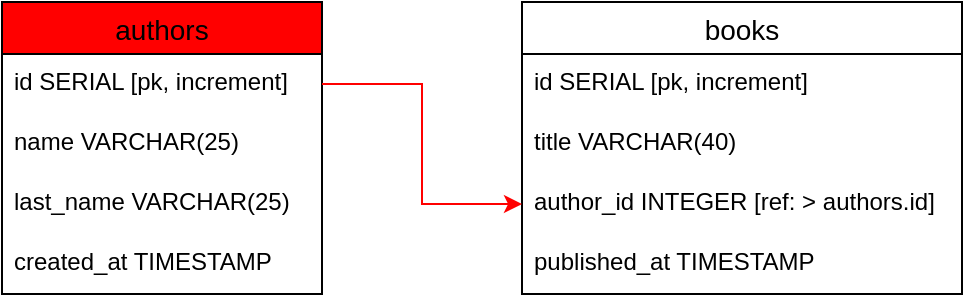 <mxfile version="14.4.3" type="device"><diagram id="Nn5D6FFR3wnavjIeyWRK" name="Page-1"><mxGraphModel dx="764" dy="352" grid="1" gridSize="10" guides="1" tooltips="1" connect="1" arrows="1" fold="1" page="1" pageScale="1" pageWidth="850" pageHeight="1100" math="0" shadow="0"><root><mxCell id="0"/><mxCell id="1" parent="0"/><mxCell id="94z9B0Kr08gVm6VTNZ2l-1" value="authors" style="swimlane;fontStyle=0;childLayout=stackLayout;horizontal=1;startSize=26;horizontalStack=0;resizeParent=1;resizeParentMax=0;resizeLast=0;collapsible=1;marginBottom=0;align=center;fontSize=14;fillColor=#FF0000;" vertex="1" parent="1"><mxGeometry x="40" y="40" width="160" height="146" as="geometry"/></mxCell><mxCell id="94z9B0Kr08gVm6VTNZ2l-2" value="id SERIAL [pk, increment]" style="text;strokeColor=none;fillColor=none;spacingLeft=4;spacingRight=4;overflow=hidden;rotatable=0;points=[[0,0.5],[1,0.5]];portConstraint=eastwest;fontSize=12;" vertex="1" parent="94z9B0Kr08gVm6VTNZ2l-1"><mxGeometry y="26" width="160" height="30" as="geometry"/></mxCell><mxCell id="94z9B0Kr08gVm6VTNZ2l-3" value="name VARCHAR(25)" style="text;strokeColor=none;fillColor=none;spacingLeft=4;spacingRight=4;overflow=hidden;rotatable=0;points=[[0,0.5],[1,0.5]];portConstraint=eastwest;fontSize=12;" vertex="1" parent="94z9B0Kr08gVm6VTNZ2l-1"><mxGeometry y="56" width="160" height="30" as="geometry"/></mxCell><mxCell id="94z9B0Kr08gVm6VTNZ2l-4" value="last_name VARCHAR(25)" style="text;strokeColor=none;fillColor=none;spacingLeft=4;spacingRight=4;overflow=hidden;rotatable=0;points=[[0,0.5],[1,0.5]];portConstraint=eastwest;fontSize=12;" vertex="1" parent="94z9B0Kr08gVm6VTNZ2l-1"><mxGeometry y="86" width="160" height="30" as="geometry"/></mxCell><mxCell id="94z9B0Kr08gVm6VTNZ2l-5" value="created_at TIMESTAMP" style="text;strokeColor=none;fillColor=none;spacingLeft=4;spacingRight=4;overflow=hidden;rotatable=0;points=[[0,0.5],[1,0.5]];portConstraint=eastwest;fontSize=12;" vertex="1" parent="94z9B0Kr08gVm6VTNZ2l-1"><mxGeometry y="116" width="160" height="30" as="geometry"/></mxCell><mxCell id="94z9B0Kr08gVm6VTNZ2l-6" value="books" style="swimlane;fontStyle=0;childLayout=stackLayout;horizontal=1;startSize=26;horizontalStack=0;resizeParent=1;resizeParentMax=0;resizeLast=0;collapsible=1;marginBottom=0;align=center;fontSize=14;fillColor=#FFFFFF;" vertex="1" parent="1"><mxGeometry x="300" y="40" width="220" height="146" as="geometry"/></mxCell><mxCell id="94z9B0Kr08gVm6VTNZ2l-7" value="id SERIAL [pk, increment]" style="text;strokeColor=none;fillColor=none;spacingLeft=4;spacingRight=4;overflow=hidden;rotatable=0;points=[[0,0.5],[1,0.5]];portConstraint=eastwest;fontSize=12;" vertex="1" parent="94z9B0Kr08gVm6VTNZ2l-6"><mxGeometry y="26" width="220" height="30" as="geometry"/></mxCell><mxCell id="94z9B0Kr08gVm6VTNZ2l-8" value="title VARCHAR(40)" style="text;strokeColor=none;fillColor=none;spacingLeft=4;spacingRight=4;overflow=hidden;rotatable=0;points=[[0,0.5],[1,0.5]];portConstraint=eastwest;fontSize=12;" vertex="1" parent="94z9B0Kr08gVm6VTNZ2l-6"><mxGeometry y="56" width="220" height="30" as="geometry"/></mxCell><mxCell id="94z9B0Kr08gVm6VTNZ2l-9" value="author_id INTEGER [ref: &gt; authors.id]" style="text;strokeColor=none;fillColor=none;spacingLeft=4;spacingRight=4;overflow=hidden;rotatable=0;points=[[0,0.5],[1,0.5]];portConstraint=eastwest;fontSize=12;" vertex="1" parent="94z9B0Kr08gVm6VTNZ2l-6"><mxGeometry y="86" width="220" height="30" as="geometry"/></mxCell><mxCell id="94z9B0Kr08gVm6VTNZ2l-10" value="published_at TIMESTAMP" style="text;strokeColor=none;fillColor=none;spacingLeft=4;spacingRight=4;overflow=hidden;rotatable=0;points=[[0,0.5],[1,0.5]];portConstraint=eastwest;fontSize=12;" vertex="1" parent="94z9B0Kr08gVm6VTNZ2l-6"><mxGeometry y="116" width="220" height="30" as="geometry"/></mxCell><mxCell id="94z9B0Kr08gVm6VTNZ2l-11" style="edgeStyle=orthogonalEdgeStyle;rounded=0;orthogonalLoop=1;jettySize=auto;html=1;entryX=0;entryY=0.5;entryDx=0;entryDy=0;strokeColor=#FF0000;" edge="1" parent="1" source="94z9B0Kr08gVm6VTNZ2l-2" target="94z9B0Kr08gVm6VTNZ2l-9"><mxGeometry relative="1" as="geometry"/></mxCell></root></mxGraphModel></diagram></mxfile>